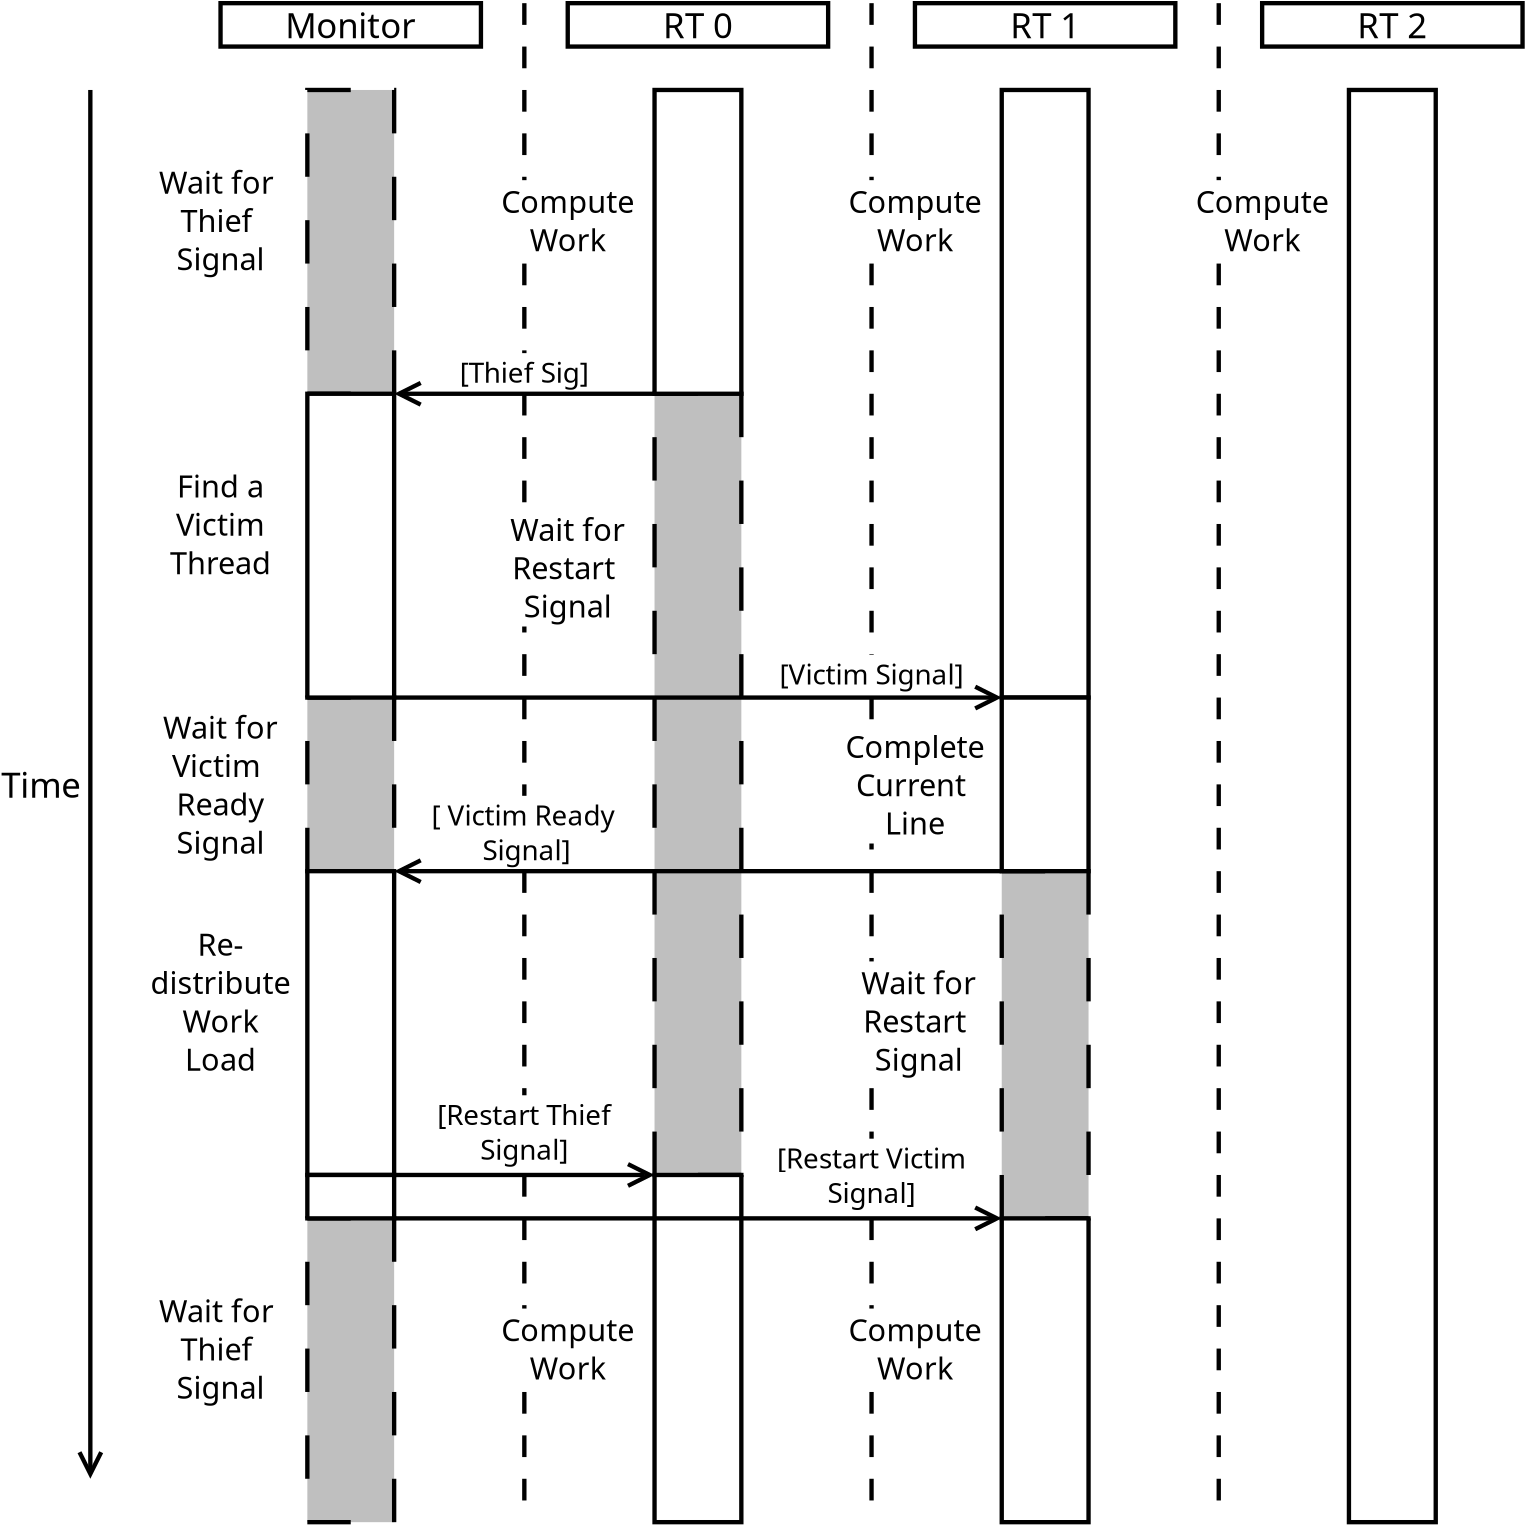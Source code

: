 <?xml version="1.0" encoding="UTF-8"?>
<dia:diagram xmlns:dia="http://www.lysator.liu.se/~alla/dia/">
  <dia:layer name="Background" visible="true" active="true">
    <dia:object type="Standard - Box" version="0" id="O0">
      <dia:attribute name="obj_pos">
        <dia:point val="135,65"/>
      </dia:attribute>
      <dia:attribute name="obj_bb">
        <dia:rectangle val="134.75,64.75;145.25,155.25"/>
      </dia:attribute>
      <dia:attribute name="elem_corner">
        <dia:point val="135,65"/>
      </dia:attribute>
      <dia:attribute name="elem_width">
        <dia:real val="10"/>
      </dia:attribute>
      <dia:attribute name="elem_height">
        <dia:real val="90"/>
      </dia:attribute>
      <dia:attribute name="border_width">
        <dia:real val="0.5"/>
      </dia:attribute>
      <dia:attribute name="inner_color">
        <dia:color val="#bfbfbf"/>
      </dia:attribute>
      <dia:attribute name="show_background">
        <dia:boolean val="true"/>
      </dia:attribute>
      <dia:attribute name="line_style">
        <dia:enum val="1"/>
      </dia:attribute>
      <dia:attribute name="dashlength">
        <dia:real val="5"/>
      </dia:attribute>
    </dia:object>
    <dia:object type="Standard - Box" version="0" id="O1">
      <dia:attribute name="obj_pos">
        <dia:point val="135,155"/>
      </dia:attribute>
      <dia:attribute name="obj_bb">
        <dia:rectangle val="134.75,154.75;145.25,195.25"/>
      </dia:attribute>
      <dia:attribute name="elem_corner">
        <dia:point val="135,155"/>
      </dia:attribute>
      <dia:attribute name="elem_width">
        <dia:real val="10"/>
      </dia:attribute>
      <dia:attribute name="elem_height">
        <dia:real val="40"/>
      </dia:attribute>
      <dia:attribute name="border_width">
        <dia:real val="0.5"/>
      </dia:attribute>
      <dia:attribute name="show_background">
        <dia:boolean val="true"/>
      </dia:attribute>
    </dia:object>
    <dia:object type="Standard - Box" version="0" id="O2">
      <dia:attribute name="obj_pos">
        <dia:point val="95,30"/>
      </dia:attribute>
      <dia:attribute name="obj_bb">
        <dia:rectangle val="94.75,29.75;105.25,65.25"/>
      </dia:attribute>
      <dia:attribute name="elem_corner">
        <dia:point val="95,30"/>
      </dia:attribute>
      <dia:attribute name="elem_width">
        <dia:real val="10"/>
      </dia:attribute>
      <dia:attribute name="elem_height">
        <dia:real val="35"/>
      </dia:attribute>
      <dia:attribute name="border_width">
        <dia:real val="0.5"/>
      </dia:attribute>
      <dia:attribute name="inner_color">
        <dia:color val="#bfbfbf"/>
      </dia:attribute>
      <dia:attribute name="show_background">
        <dia:boolean val="true"/>
      </dia:attribute>
      <dia:attribute name="line_style">
        <dia:enum val="1"/>
      </dia:attribute>
      <dia:attribute name="dashlength">
        <dia:real val="5"/>
      </dia:attribute>
    </dia:object>
    <dia:object type="Standard - Box" version="0" id="O3">
      <dia:attribute name="obj_pos">
        <dia:point val="85,20"/>
      </dia:attribute>
      <dia:attribute name="obj_bb">
        <dia:rectangle val="84.75,19.75;115.25,25.25"/>
      </dia:attribute>
      <dia:attribute name="elem_corner">
        <dia:point val="85,20"/>
      </dia:attribute>
      <dia:attribute name="elem_width">
        <dia:real val="30"/>
      </dia:attribute>
      <dia:attribute name="elem_height">
        <dia:real val="5"/>
      </dia:attribute>
      <dia:attribute name="border_width">
        <dia:real val="0.5"/>
      </dia:attribute>
      <dia:attribute name="show_background">
        <dia:boolean val="true"/>
      </dia:attribute>
    </dia:object>
    <dia:object type="Standard - Box" version="0" id="O4">
      <dia:attribute name="obj_pos">
        <dia:point val="125,20"/>
      </dia:attribute>
      <dia:attribute name="obj_bb">
        <dia:rectangle val="124.75,19.75;155.25,25.25"/>
      </dia:attribute>
      <dia:attribute name="elem_corner">
        <dia:point val="125,20"/>
      </dia:attribute>
      <dia:attribute name="elem_width">
        <dia:real val="30"/>
      </dia:attribute>
      <dia:attribute name="elem_height">
        <dia:real val="5"/>
      </dia:attribute>
      <dia:attribute name="border_width">
        <dia:real val="0.5"/>
      </dia:attribute>
      <dia:attribute name="show_background">
        <dia:boolean val="true"/>
      </dia:attribute>
    </dia:object>
    <dia:object type="Standard - Box" version="0" id="O5">
      <dia:attribute name="obj_pos">
        <dia:point val="165,20"/>
      </dia:attribute>
      <dia:attribute name="obj_bb">
        <dia:rectangle val="164.75,19.75;195.25,25.25"/>
      </dia:attribute>
      <dia:attribute name="elem_corner">
        <dia:point val="165,20"/>
      </dia:attribute>
      <dia:attribute name="elem_width">
        <dia:real val="30"/>
      </dia:attribute>
      <dia:attribute name="elem_height">
        <dia:real val="5"/>
      </dia:attribute>
      <dia:attribute name="border_width">
        <dia:real val="0.5"/>
      </dia:attribute>
      <dia:attribute name="show_background">
        <dia:boolean val="true"/>
      </dia:attribute>
    </dia:object>
    <dia:object type="Standard - Text" version="1" id="O6">
      <dia:attribute name="obj_pos">
        <dia:point val="100,22.5"/>
      </dia:attribute>
      <dia:attribute name="obj_bb">
        <dia:rectangle val="92.397,20.17;107.602,24.83"/>
      </dia:attribute>
      <dia:attribute name="text">
        <dia:composite type="text">
          <dia:attribute name="string">
            <dia:string>#Monitor#</dia:string>
          </dia:attribute>
          <dia:attribute name="font">
            <dia:font family="sans" style="0" name="Helvetica"/>
          </dia:attribute>
          <dia:attribute name="height">
            <dia:real val="5"/>
          </dia:attribute>
          <dia:attribute name="pos">
            <dia:point val="100,23.885"/>
          </dia:attribute>
          <dia:attribute name="color">
            <dia:color val="#000000"/>
          </dia:attribute>
          <dia:attribute name="alignment">
            <dia:enum val="1"/>
          </dia:attribute>
        </dia:composite>
      </dia:attribute>
      <dia:attribute name="valign">
        <dia:enum val="2"/>
      </dia:attribute>
      <dia:connections>
        <dia:connection handle="0" to="O3" connection="8"/>
      </dia:connections>
    </dia:object>
    <dia:object type="Standard - Text" version="1" id="O7">
      <dia:attribute name="obj_pos">
        <dia:point val="140,22.5"/>
      </dia:attribute>
      <dia:attribute name="obj_bb">
        <dia:rectangle val="135.625,20.17;144.375,24.83"/>
      </dia:attribute>
      <dia:attribute name="text">
        <dia:composite type="text">
          <dia:attribute name="string">
            <dia:string>#RT 0#</dia:string>
          </dia:attribute>
          <dia:attribute name="font">
            <dia:font family="sans" style="0" name="Helvetica"/>
          </dia:attribute>
          <dia:attribute name="height">
            <dia:real val="5"/>
          </dia:attribute>
          <dia:attribute name="pos">
            <dia:point val="140,23.885"/>
          </dia:attribute>
          <dia:attribute name="color">
            <dia:color val="#000000"/>
          </dia:attribute>
          <dia:attribute name="alignment">
            <dia:enum val="1"/>
          </dia:attribute>
        </dia:composite>
      </dia:attribute>
      <dia:attribute name="valign">
        <dia:enum val="2"/>
      </dia:attribute>
      <dia:connections>
        <dia:connection handle="0" to="O4" connection="8"/>
      </dia:connections>
    </dia:object>
    <dia:object type="Standard - Text" version="1" id="O8">
      <dia:attribute name="obj_pos">
        <dia:point val="180,22.5"/>
      </dia:attribute>
      <dia:attribute name="obj_bb">
        <dia:rectangle val="175.625,20.17;184.375,24.83"/>
      </dia:attribute>
      <dia:attribute name="text">
        <dia:composite type="text">
          <dia:attribute name="string">
            <dia:string>#RT 1#</dia:string>
          </dia:attribute>
          <dia:attribute name="font">
            <dia:font family="sans" style="0" name="Helvetica"/>
          </dia:attribute>
          <dia:attribute name="height">
            <dia:real val="5"/>
          </dia:attribute>
          <dia:attribute name="pos">
            <dia:point val="180,23.885"/>
          </dia:attribute>
          <dia:attribute name="color">
            <dia:color val="#000000"/>
          </dia:attribute>
          <dia:attribute name="alignment">
            <dia:enum val="1"/>
          </dia:attribute>
        </dia:composite>
      </dia:attribute>
      <dia:attribute name="valign">
        <dia:enum val="2"/>
      </dia:attribute>
      <dia:connections>
        <dia:connection handle="0" to="O5" connection="8"/>
      </dia:connections>
    </dia:object>
    <dia:object type="Standard - Box" version="0" id="O9">
      <dia:attribute name="obj_pos">
        <dia:point val="205,20"/>
      </dia:attribute>
      <dia:attribute name="obj_bb">
        <dia:rectangle val="204.75,19.75;235.25,25.25"/>
      </dia:attribute>
      <dia:attribute name="elem_corner">
        <dia:point val="205,20"/>
      </dia:attribute>
      <dia:attribute name="elem_width">
        <dia:real val="30"/>
      </dia:attribute>
      <dia:attribute name="elem_height">
        <dia:real val="5"/>
      </dia:attribute>
      <dia:attribute name="border_width">
        <dia:real val="0.5"/>
      </dia:attribute>
      <dia:attribute name="show_background">
        <dia:boolean val="true"/>
      </dia:attribute>
    </dia:object>
    <dia:object type="Standard - Text" version="1" id="O10">
      <dia:attribute name="obj_pos">
        <dia:point val="220,22.5"/>
      </dia:attribute>
      <dia:attribute name="obj_bb">
        <dia:rectangle val="215.625,20.17;224.375,24.83"/>
      </dia:attribute>
      <dia:attribute name="text">
        <dia:composite type="text">
          <dia:attribute name="string">
            <dia:string>#RT 2#</dia:string>
          </dia:attribute>
          <dia:attribute name="font">
            <dia:font family="sans" style="0" name="Helvetica"/>
          </dia:attribute>
          <dia:attribute name="height">
            <dia:real val="5"/>
          </dia:attribute>
          <dia:attribute name="pos">
            <dia:point val="220,23.885"/>
          </dia:attribute>
          <dia:attribute name="color">
            <dia:color val="#000000"/>
          </dia:attribute>
          <dia:attribute name="alignment">
            <dia:enum val="1"/>
          </dia:attribute>
        </dia:composite>
      </dia:attribute>
      <dia:attribute name="valign">
        <dia:enum val="2"/>
      </dia:attribute>
      <dia:connections>
        <dia:connection handle="0" to="O9" connection="8"/>
      </dia:connections>
    </dia:object>
    <dia:object type="Standard - Line" version="0" id="O11">
      <dia:attribute name="obj_pos">
        <dia:point val="70,30"/>
      </dia:attribute>
      <dia:attribute name="obj_bb">
        <dia:rectangle val="68.346,29.75;71.654,190.559"/>
      </dia:attribute>
      <dia:attribute name="conn_endpoints">
        <dia:point val="70,30"/>
        <dia:point val="70,190"/>
      </dia:attribute>
      <dia:attribute name="numcp">
        <dia:int val="1"/>
      </dia:attribute>
      <dia:attribute name="line_width">
        <dia:real val="0.5"/>
      </dia:attribute>
      <dia:attribute name="end_arrow">
        <dia:enum val="1"/>
      </dia:attribute>
      <dia:attribute name="end_arrow_length">
        <dia:real val="2.5"/>
      </dia:attribute>
      <dia:attribute name="end_arrow_width">
        <dia:real val="2.5"/>
      </dia:attribute>
    </dia:object>
    <dia:object type="Standard - Text" version="1" id="O12">
      <dia:attribute name="obj_pos">
        <dia:point val="70,110"/>
      </dia:attribute>
      <dia:attribute name="obj_bb">
        <dia:rectangle val="58.938,107.67;70,112.33"/>
      </dia:attribute>
      <dia:attribute name="text">
        <dia:composite type="text">
          <dia:attribute name="string">
            <dia:string>#Time #</dia:string>
          </dia:attribute>
          <dia:attribute name="font">
            <dia:font family="sans" style="0" name="Helvetica"/>
          </dia:attribute>
          <dia:attribute name="height">
            <dia:real val="5"/>
          </dia:attribute>
          <dia:attribute name="pos">
            <dia:point val="70,111.385"/>
          </dia:attribute>
          <dia:attribute name="color">
            <dia:color val="#000000"/>
          </dia:attribute>
          <dia:attribute name="alignment">
            <dia:enum val="2"/>
          </dia:attribute>
        </dia:composite>
      </dia:attribute>
      <dia:attribute name="valign">
        <dia:enum val="2"/>
      </dia:attribute>
      <dia:connections>
        <dia:connection handle="0" to="O11" connection="0"/>
      </dia:connections>
    </dia:object>
    <dia:object type="Standard - Text" version="1" id="O13">
      <dia:attribute name="obj_pos">
        <dia:point val="85,45"/>
      </dia:attribute>
      <dia:attribute name="obj_bb">
        <dia:rectangle val="77.559,38.536;92.441,51.464"/>
      </dia:attribute>
      <dia:attribute name="text">
        <dia:composite type="text">
          <dia:attribute name="string">
            <dia:string>#Wait for 
Thief 
Signal#</dia:string>
          </dia:attribute>
          <dia:attribute name="font">
            <dia:font family="sans" style="0" name="Helvetica"/>
          </dia:attribute>
          <dia:attribute name="height">
            <dia:real val="4.41"/>
          </dia:attribute>
          <dia:attribute name="pos">
            <dia:point val="85,41.812"/>
          </dia:attribute>
          <dia:attribute name="color">
            <dia:color val="#000000"/>
          </dia:attribute>
          <dia:attribute name="alignment">
            <dia:enum val="1"/>
          </dia:attribute>
        </dia:composite>
      </dia:attribute>
      <dia:attribute name="valign">
        <dia:enum val="2"/>
      </dia:attribute>
    </dia:object>
    <dia:object type="Standard - Box" version="0" id="O14">
      <dia:attribute name="obj_pos">
        <dia:point val="135,30"/>
      </dia:attribute>
      <dia:attribute name="obj_bb">
        <dia:rectangle val="134.75,29.75;145.25,65.25"/>
      </dia:attribute>
      <dia:attribute name="elem_corner">
        <dia:point val="135,30"/>
      </dia:attribute>
      <dia:attribute name="elem_width">
        <dia:real val="10"/>
      </dia:attribute>
      <dia:attribute name="elem_height">
        <dia:real val="35"/>
      </dia:attribute>
      <dia:attribute name="border_width">
        <dia:real val="0.5"/>
      </dia:attribute>
      <dia:attribute name="show_background">
        <dia:boolean val="true"/>
      </dia:attribute>
    </dia:object>
    <dia:object type="Standard - Line" version="0" id="O15">
      <dia:attribute name="obj_pos">
        <dia:point val="135,65"/>
      </dia:attribute>
      <dia:attribute name="obj_bb">
        <dia:rectangle val="104.441,63.346;135.25,66.654"/>
      </dia:attribute>
      <dia:attribute name="conn_endpoints">
        <dia:point val="135,65"/>
        <dia:point val="105,65"/>
      </dia:attribute>
      <dia:attribute name="numcp">
        <dia:int val="1"/>
      </dia:attribute>
      <dia:attribute name="line_width">
        <dia:real val="0.5"/>
      </dia:attribute>
      <dia:attribute name="end_arrow">
        <dia:enum val="1"/>
      </dia:attribute>
      <dia:attribute name="end_arrow_length">
        <dia:real val="2.5"/>
      </dia:attribute>
      <dia:attribute name="end_arrow_width">
        <dia:real val="2.5"/>
      </dia:attribute>
      <dia:connections>
        <dia:connection handle="0" to="O14" connection="5"/>
        <dia:connection handle="1" to="O2" connection="7"/>
      </dia:connections>
    </dia:object>
    <dia:object type="Standard - Box" version="0" id="O16">
      <dia:attribute name="obj_pos">
        <dia:point val="175,30"/>
      </dia:attribute>
      <dia:attribute name="obj_bb">
        <dia:rectangle val="174.75,29.75;185.25,100.25"/>
      </dia:attribute>
      <dia:attribute name="elem_corner">
        <dia:point val="175,30"/>
      </dia:attribute>
      <dia:attribute name="elem_width">
        <dia:real val="10"/>
      </dia:attribute>
      <dia:attribute name="elem_height">
        <dia:real val="70"/>
      </dia:attribute>
      <dia:attribute name="border_width">
        <dia:real val="0.5"/>
      </dia:attribute>
      <dia:attribute name="show_background">
        <dia:boolean val="true"/>
      </dia:attribute>
    </dia:object>
    <dia:object type="Standard - Box" version="0" id="O17">
      <dia:attribute name="obj_pos">
        <dia:point val="215,30"/>
      </dia:attribute>
      <dia:attribute name="obj_bb">
        <dia:rectangle val="214.75,29.75;225.25,195.25"/>
      </dia:attribute>
      <dia:attribute name="elem_corner">
        <dia:point val="215,30"/>
      </dia:attribute>
      <dia:attribute name="elem_width">
        <dia:real val="10"/>
      </dia:attribute>
      <dia:attribute name="elem_height">
        <dia:real val="165"/>
      </dia:attribute>
      <dia:attribute name="border_width">
        <dia:real val="0.5"/>
      </dia:attribute>
      <dia:attribute name="show_background">
        <dia:boolean val="true"/>
      </dia:attribute>
    </dia:object>
    <dia:object type="Standard - Line" version="0" id="O18">
      <dia:attribute name="obj_pos">
        <dia:point val="105,100"/>
      </dia:attribute>
      <dia:attribute name="obj_bb">
        <dia:rectangle val="104.75,98.346;175.559,101.655"/>
      </dia:attribute>
      <dia:attribute name="conn_endpoints">
        <dia:point val="105,100"/>
        <dia:point val="175,100"/>
      </dia:attribute>
      <dia:attribute name="numcp">
        <dia:int val="1"/>
      </dia:attribute>
      <dia:attribute name="line_width">
        <dia:real val="0.5"/>
      </dia:attribute>
      <dia:attribute name="end_arrow">
        <dia:enum val="1"/>
      </dia:attribute>
      <dia:attribute name="end_arrow_length">
        <dia:real val="2.5"/>
      </dia:attribute>
      <dia:attribute name="end_arrow_width">
        <dia:real val="2.5"/>
      </dia:attribute>
      <dia:connections>
        <dia:connection handle="0" to="O29" connection="7"/>
        <dia:connection handle="1" to="O16" connection="5"/>
      </dia:connections>
    </dia:object>
    <dia:object type="Standard - Box" version="0" id="O19">
      <dia:attribute name="obj_pos">
        <dia:point val="95,100"/>
      </dia:attribute>
      <dia:attribute name="obj_bb">
        <dia:rectangle val="94.75,99.75;105.25,120.25"/>
      </dia:attribute>
      <dia:attribute name="elem_corner">
        <dia:point val="95,100"/>
      </dia:attribute>
      <dia:attribute name="elem_width">
        <dia:real val="10"/>
      </dia:attribute>
      <dia:attribute name="elem_height">
        <dia:real val="20"/>
      </dia:attribute>
      <dia:attribute name="border_width">
        <dia:real val="0.5"/>
      </dia:attribute>
      <dia:attribute name="inner_color">
        <dia:color val="#bfbfbf"/>
      </dia:attribute>
      <dia:attribute name="show_background">
        <dia:boolean val="true"/>
      </dia:attribute>
      <dia:attribute name="line_style">
        <dia:enum val="1"/>
      </dia:attribute>
      <dia:attribute name="dashlength">
        <dia:real val="5"/>
      </dia:attribute>
    </dia:object>
    <dia:object type="Standard - Line" version="0" id="O20">
      <dia:attribute name="obj_pos">
        <dia:point val="175,120"/>
      </dia:attribute>
      <dia:attribute name="obj_bb">
        <dia:rectangle val="104.441,118.345;175.25,121.655"/>
      </dia:attribute>
      <dia:attribute name="conn_endpoints">
        <dia:point val="175,120"/>
        <dia:point val="105,120"/>
      </dia:attribute>
      <dia:attribute name="numcp">
        <dia:int val="1"/>
      </dia:attribute>
      <dia:attribute name="line_width">
        <dia:real val="0.5"/>
      </dia:attribute>
      <dia:attribute name="end_arrow">
        <dia:enum val="1"/>
      </dia:attribute>
      <dia:attribute name="end_arrow_length">
        <dia:real val="2.5"/>
      </dia:attribute>
      <dia:attribute name="end_arrow_width">
        <dia:real val="2.5"/>
      </dia:attribute>
      <dia:connections>
        <dia:connection handle="0" to="O28" connection="5"/>
        <dia:connection handle="1" to="O19" connection="7"/>
      </dia:connections>
    </dia:object>
    <dia:object type="Standard - Box" version="0" id="O21">
      <dia:attribute name="obj_pos">
        <dia:point val="175,120"/>
      </dia:attribute>
      <dia:attribute name="obj_bb">
        <dia:rectangle val="174.75,119.75;185.25,160.25"/>
      </dia:attribute>
      <dia:attribute name="elem_corner">
        <dia:point val="175,120"/>
      </dia:attribute>
      <dia:attribute name="elem_width">
        <dia:real val="10"/>
      </dia:attribute>
      <dia:attribute name="elem_height">
        <dia:real val="40"/>
      </dia:attribute>
      <dia:attribute name="border_width">
        <dia:real val="0.5"/>
      </dia:attribute>
      <dia:attribute name="inner_color">
        <dia:color val="#bfbfbf"/>
      </dia:attribute>
      <dia:attribute name="show_background">
        <dia:boolean val="true"/>
      </dia:attribute>
      <dia:attribute name="line_style">
        <dia:enum val="1"/>
      </dia:attribute>
      <dia:attribute name="dashlength">
        <dia:real val="5"/>
      </dia:attribute>
    </dia:object>
    <dia:object type="Standard - Box" version="0" id="O22">
      <dia:attribute name="obj_pos">
        <dia:point val="95,120"/>
      </dia:attribute>
      <dia:attribute name="obj_bb">
        <dia:rectangle val="94.75,119.75;105.25,155.25"/>
      </dia:attribute>
      <dia:attribute name="elem_corner">
        <dia:point val="95,120"/>
      </dia:attribute>
      <dia:attribute name="elem_width">
        <dia:real val="10"/>
      </dia:attribute>
      <dia:attribute name="elem_height">
        <dia:real val="35"/>
      </dia:attribute>
      <dia:attribute name="border_width">
        <dia:real val="0.5"/>
      </dia:attribute>
      <dia:attribute name="show_background">
        <dia:boolean val="true"/>
      </dia:attribute>
    </dia:object>
    <dia:object type="Standard - Line" version="0" id="O23">
      <dia:attribute name="obj_pos">
        <dia:point val="105,155"/>
      </dia:attribute>
      <dia:attribute name="obj_bb">
        <dia:rectangle val="104.75,153.345;135.559,156.655"/>
      </dia:attribute>
      <dia:attribute name="conn_endpoints">
        <dia:point val="105,155"/>
        <dia:point val="135,155"/>
      </dia:attribute>
      <dia:attribute name="numcp">
        <dia:int val="1"/>
      </dia:attribute>
      <dia:attribute name="line_width">
        <dia:real val="0.5"/>
      </dia:attribute>
      <dia:attribute name="end_arrow">
        <dia:enum val="1"/>
      </dia:attribute>
      <dia:attribute name="end_arrow_length">
        <dia:real val="2.5"/>
      </dia:attribute>
      <dia:attribute name="end_arrow_width">
        <dia:real val="2.5"/>
      </dia:attribute>
      <dia:connections>
        <dia:connection handle="0" to="O22" connection="7"/>
        <dia:connection handle="1" to="O0" connection="5"/>
      </dia:connections>
    </dia:object>
    <dia:object type="Standard - Line" version="0" id="O24">
      <dia:attribute name="obj_pos">
        <dia:point val="105,160"/>
      </dia:attribute>
      <dia:attribute name="obj_bb">
        <dia:rectangle val="104.75,158.345;175.559,161.655"/>
      </dia:attribute>
      <dia:attribute name="conn_endpoints">
        <dia:point val="105,160"/>
        <dia:point val="175,160"/>
      </dia:attribute>
      <dia:attribute name="numcp">
        <dia:int val="1"/>
      </dia:attribute>
      <dia:attribute name="line_width">
        <dia:real val="0.5"/>
      </dia:attribute>
      <dia:attribute name="end_arrow">
        <dia:enum val="1"/>
      </dia:attribute>
      <dia:attribute name="end_arrow_length">
        <dia:real val="2.5"/>
      </dia:attribute>
      <dia:attribute name="end_arrow_width">
        <dia:real val="2.5"/>
      </dia:attribute>
      <dia:connections>
        <dia:connection handle="0" to="O27" connection="7"/>
        <dia:connection handle="1" to="O21" connection="5"/>
      </dia:connections>
    </dia:object>
    <dia:object type="Standard - Box" version="0" id="O25">
      <dia:attribute name="obj_pos">
        <dia:point val="175,160"/>
      </dia:attribute>
      <dia:attribute name="obj_bb">
        <dia:rectangle val="174.75,159.75;185.25,195.25"/>
      </dia:attribute>
      <dia:attribute name="elem_corner">
        <dia:point val="175,160"/>
      </dia:attribute>
      <dia:attribute name="elem_width">
        <dia:real val="10"/>
      </dia:attribute>
      <dia:attribute name="elem_height">
        <dia:real val="35"/>
      </dia:attribute>
      <dia:attribute name="border_width">
        <dia:real val="0.5"/>
      </dia:attribute>
      <dia:attribute name="show_background">
        <dia:boolean val="true"/>
      </dia:attribute>
    </dia:object>
    <dia:object type="Standard - Box" version="0" id="O26">
      <dia:attribute name="obj_pos">
        <dia:point val="95,160"/>
      </dia:attribute>
      <dia:attribute name="obj_bb">
        <dia:rectangle val="94.75,159.75;105.25,195.25"/>
      </dia:attribute>
      <dia:attribute name="elem_corner">
        <dia:point val="95,160"/>
      </dia:attribute>
      <dia:attribute name="elem_width">
        <dia:real val="10"/>
      </dia:attribute>
      <dia:attribute name="elem_height">
        <dia:real val="35"/>
      </dia:attribute>
      <dia:attribute name="border_width">
        <dia:real val="0.5"/>
      </dia:attribute>
      <dia:attribute name="inner_color">
        <dia:color val="#bfbfbf"/>
      </dia:attribute>
      <dia:attribute name="show_background">
        <dia:boolean val="true"/>
      </dia:attribute>
      <dia:attribute name="line_style">
        <dia:enum val="1"/>
      </dia:attribute>
      <dia:attribute name="dashlength">
        <dia:real val="5"/>
      </dia:attribute>
    </dia:object>
    <dia:object type="Standard - Box" version="0" id="O27">
      <dia:attribute name="obj_pos">
        <dia:point val="95,155"/>
      </dia:attribute>
      <dia:attribute name="obj_bb">
        <dia:rectangle val="94.75,154.75;105.25,160.25"/>
      </dia:attribute>
      <dia:attribute name="elem_corner">
        <dia:point val="95,155"/>
      </dia:attribute>
      <dia:attribute name="elem_width">
        <dia:real val="10"/>
      </dia:attribute>
      <dia:attribute name="elem_height">
        <dia:real val="5"/>
      </dia:attribute>
      <dia:attribute name="border_width">
        <dia:real val="0.5"/>
      </dia:attribute>
      <dia:attribute name="show_background">
        <dia:boolean val="true"/>
      </dia:attribute>
    </dia:object>
    <dia:object type="Standard - Box" version="0" id="O28">
      <dia:attribute name="obj_pos">
        <dia:point val="175,100"/>
      </dia:attribute>
      <dia:attribute name="obj_bb">
        <dia:rectangle val="174.75,99.75;185.25,120.25"/>
      </dia:attribute>
      <dia:attribute name="elem_corner">
        <dia:point val="175,100"/>
      </dia:attribute>
      <dia:attribute name="elem_width">
        <dia:real val="10"/>
      </dia:attribute>
      <dia:attribute name="elem_height">
        <dia:real val="20"/>
      </dia:attribute>
      <dia:attribute name="border_width">
        <dia:real val="0.5"/>
      </dia:attribute>
      <dia:attribute name="show_background">
        <dia:boolean val="true"/>
      </dia:attribute>
    </dia:object>
    <dia:object type="Standard - Box" version="0" id="O29">
      <dia:attribute name="obj_pos">
        <dia:point val="95,65"/>
      </dia:attribute>
      <dia:attribute name="obj_bb">
        <dia:rectangle val="94.75,64.75;105.25,100.25"/>
      </dia:attribute>
      <dia:attribute name="elem_corner">
        <dia:point val="95,65"/>
      </dia:attribute>
      <dia:attribute name="elem_width">
        <dia:real val="10"/>
      </dia:attribute>
      <dia:attribute name="elem_height">
        <dia:real val="35"/>
      </dia:attribute>
      <dia:attribute name="border_width">
        <dia:real val="0.5"/>
      </dia:attribute>
      <dia:attribute name="show_background">
        <dia:boolean val="true"/>
      </dia:attribute>
    </dia:object>
    <dia:object type="Standard - Line" version="0" id="O30">
      <dia:attribute name="obj_pos">
        <dia:point val="120,20"/>
      </dia:attribute>
      <dia:attribute name="obj_bb">
        <dia:rectangle val="119.75,19.75;120.25,195.25"/>
      </dia:attribute>
      <dia:attribute name="conn_endpoints">
        <dia:point val="120,20"/>
        <dia:point val="120,195"/>
      </dia:attribute>
      <dia:attribute name="numcp">
        <dia:int val="1"/>
      </dia:attribute>
      <dia:attribute name="line_width">
        <dia:real val="0.5"/>
      </dia:attribute>
      <dia:attribute name="line_style">
        <dia:enum val="1"/>
      </dia:attribute>
      <dia:attribute name="dashlength">
        <dia:real val="2.5"/>
      </dia:attribute>
    </dia:object>
    <dia:object type="Standard - Line" version="0" id="O31">
      <dia:attribute name="obj_pos">
        <dia:point val="160,20"/>
      </dia:attribute>
      <dia:attribute name="obj_bb">
        <dia:rectangle val="159.75,19.75;160.25,195.25"/>
      </dia:attribute>
      <dia:attribute name="conn_endpoints">
        <dia:point val="160,20"/>
        <dia:point val="160,195"/>
      </dia:attribute>
      <dia:attribute name="numcp">
        <dia:int val="1"/>
      </dia:attribute>
      <dia:attribute name="line_width">
        <dia:real val="0.5"/>
      </dia:attribute>
      <dia:attribute name="line_style">
        <dia:enum val="1"/>
      </dia:attribute>
      <dia:attribute name="dashlength">
        <dia:real val="2.5"/>
      </dia:attribute>
    </dia:object>
    <dia:object type="Standard - Line" version="0" id="O32">
      <dia:attribute name="obj_pos">
        <dia:point val="200,20"/>
      </dia:attribute>
      <dia:attribute name="obj_bb">
        <dia:rectangle val="199.75,19.75;200.25,195.25"/>
      </dia:attribute>
      <dia:attribute name="conn_endpoints">
        <dia:point val="200,20"/>
        <dia:point val="200,195"/>
      </dia:attribute>
      <dia:attribute name="numcp">
        <dia:int val="1"/>
      </dia:attribute>
      <dia:attribute name="line_width">
        <dia:real val="0.5"/>
      </dia:attribute>
      <dia:attribute name="line_style">
        <dia:enum val="1"/>
      </dia:attribute>
      <dia:attribute name="dashlength">
        <dia:real val="2.5"/>
      </dia:attribute>
    </dia:object>
    <dia:object type="Standard - Text" version="1" id="O33">
      <dia:attribute name="obj_pos">
        <dia:point val="120,62.5"/>
      </dia:attribute>
      <dia:attribute name="obj_bb">
        <dia:rectangle val="111.781,60.636;128.219,64.364"/>
      </dia:attribute>
      <dia:attribute name="text">
        <dia:composite type="text">
          <dia:attribute name="string">
            <dia:string>#[Thief Sig]#</dia:string>
          </dia:attribute>
          <dia:attribute name="font">
            <dia:font family="sans" style="0" name="Helvetica"/>
          </dia:attribute>
          <dia:attribute name="height">
            <dia:real val="4"/>
          </dia:attribute>
          <dia:attribute name="pos">
            <dia:point val="120,63.609"/>
          </dia:attribute>
          <dia:attribute name="color">
            <dia:color val="#000000"/>
          </dia:attribute>
          <dia:attribute name="alignment">
            <dia:enum val="1"/>
          </dia:attribute>
        </dia:composite>
      </dia:attribute>
      <dia:attribute name="valign">
        <dia:enum val="2"/>
      </dia:attribute>
      <dia:attribute name="fill_color">
        <dia:color val="#ffffff"/>
      </dia:attribute>
      <dia:attribute name="show_background">
        <dia:boolean val="true"/>
      </dia:attribute>
    </dia:object>
    <dia:object type="Standard - Text" version="1" id="O34">
      <dia:attribute name="obj_pos">
        <dia:point val="85,80"/>
      </dia:attribute>
      <dia:attribute name="obj_bb">
        <dia:rectangle val="78.832,73.537;91.168,86.463"/>
      </dia:attribute>
      <dia:attribute name="text">
        <dia:composite type="text">
          <dia:attribute name="string">
            <dia:string>#Find a
Victim
Thread#</dia:string>
          </dia:attribute>
          <dia:attribute name="font">
            <dia:font family="sans" style="0" name="Helvetica"/>
          </dia:attribute>
          <dia:attribute name="height">
            <dia:real val="4.41"/>
          </dia:attribute>
          <dia:attribute name="pos">
            <dia:point val="85,76.811"/>
          </dia:attribute>
          <dia:attribute name="color">
            <dia:color val="#000000"/>
          </dia:attribute>
          <dia:attribute name="alignment">
            <dia:enum val="1"/>
          </dia:attribute>
        </dia:composite>
      </dia:attribute>
      <dia:attribute name="valign">
        <dia:enum val="2"/>
      </dia:attribute>
      <dia:attribute name="fill_color">
        <dia:color val="#ffffff"/>
      </dia:attribute>
      <dia:attribute name="show_background">
        <dia:boolean val="true"/>
      </dia:attribute>
    </dia:object>
    <dia:object type="Standard - Text" version="1" id="O35">
      <dia:attribute name="obj_pos">
        <dia:point val="125,85"/>
      </dia:attribute>
      <dia:attribute name="obj_bb">
        <dia:rectangle val="118.1,78.537;131.9,91.463"/>
      </dia:attribute>
      <dia:attribute name="text">
        <dia:composite type="text">
          <dia:attribute name="string">
            <dia:string>#Wait for
Restart 
Signal#</dia:string>
          </dia:attribute>
          <dia:attribute name="font">
            <dia:font family="sans" style="0" name="Helvetica"/>
          </dia:attribute>
          <dia:attribute name="height">
            <dia:real val="4.41"/>
          </dia:attribute>
          <dia:attribute name="pos">
            <dia:point val="125,81.811"/>
          </dia:attribute>
          <dia:attribute name="color">
            <dia:color val="#000000"/>
          </dia:attribute>
          <dia:attribute name="alignment">
            <dia:enum val="1"/>
          </dia:attribute>
        </dia:composite>
      </dia:attribute>
      <dia:attribute name="valign">
        <dia:enum val="2"/>
      </dia:attribute>
      <dia:attribute name="fill_color">
        <dia:color val="#ffffff"/>
      </dia:attribute>
      <dia:attribute name="show_background">
        <dia:boolean val="true"/>
      </dia:attribute>
    </dia:object>
    <dia:object type="Standard - Text" version="1" id="O36">
      <dia:attribute name="obj_pos">
        <dia:point val="160,97.25"/>
      </dia:attribute>
      <dia:attribute name="obj_bb">
        <dia:rectangle val="148.311,95.386;171.689,99.114"/>
      </dia:attribute>
      <dia:attribute name="text">
        <dia:composite type="text">
          <dia:attribute name="string">
            <dia:string>#[Victim Signal]#</dia:string>
          </dia:attribute>
          <dia:attribute name="font">
            <dia:font family="sans" style="0" name="Helvetica"/>
          </dia:attribute>
          <dia:attribute name="height">
            <dia:real val="4"/>
          </dia:attribute>
          <dia:attribute name="pos">
            <dia:point val="160,98.359"/>
          </dia:attribute>
          <dia:attribute name="color">
            <dia:color val="#000000"/>
          </dia:attribute>
          <dia:attribute name="alignment">
            <dia:enum val="1"/>
          </dia:attribute>
        </dia:composite>
      </dia:attribute>
      <dia:attribute name="valign">
        <dia:enum val="2"/>
      </dia:attribute>
      <dia:attribute name="fill_color">
        <dia:color val="#ffffff"/>
      </dia:attribute>
      <dia:attribute name="show_background">
        <dia:boolean val="true"/>
      </dia:attribute>
    </dia:object>
    <dia:object type="Standard - Text" version="1" id="O37">
      <dia:attribute name="obj_pos">
        <dia:point val="165,110"/>
      </dia:attribute>
      <dia:attribute name="obj_bb">
        <dia:rectangle val="156.5,103.537;173.5,116.463"/>
      </dia:attribute>
      <dia:attribute name="text">
        <dia:composite type="text">
          <dia:attribute name="string">
            <dia:string>#Complete
Current 
Line#</dia:string>
          </dia:attribute>
          <dia:attribute name="font">
            <dia:font family="sans" style="0" name="Helvetica"/>
          </dia:attribute>
          <dia:attribute name="height">
            <dia:real val="4.41"/>
          </dia:attribute>
          <dia:attribute name="pos">
            <dia:point val="165,106.812"/>
          </dia:attribute>
          <dia:attribute name="color">
            <dia:color val="#000000"/>
          </dia:attribute>
          <dia:attribute name="alignment">
            <dia:enum val="1"/>
          </dia:attribute>
        </dia:composite>
      </dia:attribute>
      <dia:attribute name="valign">
        <dia:enum val="2"/>
      </dia:attribute>
      <dia:attribute name="fill_color">
        <dia:color val="#ffffff"/>
      </dia:attribute>
      <dia:attribute name="show_background">
        <dia:boolean val="true"/>
      </dia:attribute>
    </dia:object>
    <dia:object type="Standard - Text" version="1" id="O38">
      <dia:attribute name="obj_pos">
        <dia:point val="120.25,115.5"/>
      </dia:attribute>
      <dia:attribute name="obj_bb">
        <dia:rectangle val="108.115,111.636;132.385,119.364"/>
      </dia:attribute>
      <dia:attribute name="text">
        <dia:composite type="text">
          <dia:attribute name="string">
            <dia:string>#[ Victim Ready 
Signal]#</dia:string>
          </dia:attribute>
          <dia:attribute name="font">
            <dia:font family="sans" style="0" name="Helvetica"/>
          </dia:attribute>
          <dia:attribute name="height">
            <dia:real val="4"/>
          </dia:attribute>
          <dia:attribute name="pos">
            <dia:point val="120.25,114.609"/>
          </dia:attribute>
          <dia:attribute name="color">
            <dia:color val="#000000"/>
          </dia:attribute>
          <dia:attribute name="alignment">
            <dia:enum val="1"/>
          </dia:attribute>
        </dia:composite>
      </dia:attribute>
      <dia:attribute name="valign">
        <dia:enum val="2"/>
      </dia:attribute>
      <dia:attribute name="fill_color">
        <dia:color val="#ffffff"/>
      </dia:attribute>
      <dia:attribute name="show_background">
        <dia:boolean val="true"/>
      </dia:attribute>
    </dia:object>
    <dia:object type="Standard - Text" version="1" id="O39">
      <dia:attribute name="obj_pos">
        <dia:point val="85,110"/>
      </dia:attribute>
      <dia:attribute name="obj_bb">
        <dia:rectangle val="78.12,101.332;91.88,118.668"/>
      </dia:attribute>
      <dia:attribute name="text">
        <dia:composite type="text">
          <dia:attribute name="string">
            <dia:string>#Wait for
Victim 
Ready
Signal#</dia:string>
          </dia:attribute>
          <dia:attribute name="font">
            <dia:font family="sans" style="0" name="Helvetica"/>
          </dia:attribute>
          <dia:attribute name="height">
            <dia:real val="4.41"/>
          </dia:attribute>
          <dia:attribute name="pos">
            <dia:point val="85,104.607"/>
          </dia:attribute>
          <dia:attribute name="color">
            <dia:color val="#000000"/>
          </dia:attribute>
          <dia:attribute name="alignment">
            <dia:enum val="1"/>
          </dia:attribute>
        </dia:composite>
      </dia:attribute>
      <dia:attribute name="valign">
        <dia:enum val="2"/>
      </dia:attribute>
      <dia:attribute name="fill_color">
        <dia:color val="#ffffff"/>
      </dia:attribute>
      <dia:attribute name="show_background">
        <dia:boolean val="true"/>
      </dia:attribute>
    </dia:object>
    <dia:object type="Standard - Text" version="1" id="O40">
      <dia:attribute name="obj_pos">
        <dia:point val="85,135"/>
      </dia:attribute>
      <dia:attribute name="obj_bb">
        <dia:rectangle val="76.551,126.332;93.449,143.668"/>
      </dia:attribute>
      <dia:attribute name="text">
        <dia:composite type="text">
          <dia:attribute name="string">
            <dia:string>#Re-
distribute
Work
Load#</dia:string>
          </dia:attribute>
          <dia:attribute name="font">
            <dia:font family="sans" style="0" name="Helvetica"/>
          </dia:attribute>
          <dia:attribute name="height">
            <dia:real val="4.41"/>
          </dia:attribute>
          <dia:attribute name="pos">
            <dia:point val="85,129.607"/>
          </dia:attribute>
          <dia:attribute name="color">
            <dia:color val="#000000"/>
          </dia:attribute>
          <dia:attribute name="alignment">
            <dia:enum val="1"/>
          </dia:attribute>
        </dia:composite>
      </dia:attribute>
      <dia:attribute name="valign">
        <dia:enum val="2"/>
      </dia:attribute>
      <dia:attribute name="fill_color">
        <dia:color val="#ffffff"/>
      </dia:attribute>
      <dia:attribute name="show_background">
        <dia:boolean val="true"/>
      </dia:attribute>
    </dia:object>
    <dia:object type="Standard - Text" version="1" id="O41">
      <dia:attribute name="obj_pos">
        <dia:point val="85,175"/>
      </dia:attribute>
      <dia:attribute name="obj_bb">
        <dia:rectangle val="77.559,168.537;92.441,181.463"/>
      </dia:attribute>
      <dia:attribute name="text">
        <dia:composite type="text">
          <dia:attribute name="string">
            <dia:string>#Wait for 
Thief 
Signal#</dia:string>
          </dia:attribute>
          <dia:attribute name="font">
            <dia:font family="sans" style="0" name="Helvetica"/>
          </dia:attribute>
          <dia:attribute name="height">
            <dia:real val="4.41"/>
          </dia:attribute>
          <dia:attribute name="pos">
            <dia:point val="85,171.812"/>
          </dia:attribute>
          <dia:attribute name="color">
            <dia:color val="#000000"/>
          </dia:attribute>
          <dia:attribute name="alignment">
            <dia:enum val="1"/>
          </dia:attribute>
        </dia:composite>
      </dia:attribute>
      <dia:attribute name="valign">
        <dia:enum val="2"/>
      </dia:attribute>
      <dia:attribute name="fill_color">
        <dia:color val="#ffffff"/>
      </dia:attribute>
      <dia:attribute name="show_background">
        <dia:boolean val="true"/>
      </dia:attribute>
    </dia:object>
    <dia:object type="Standard - Text" version="1" id="O42">
      <dia:attribute name="obj_pos">
        <dia:point val="120,150"/>
      </dia:attribute>
      <dia:attribute name="obj_bb">
        <dia:rectangle val="109.131,146.136;130.869,153.864"/>
      </dia:attribute>
      <dia:attribute name="text">
        <dia:composite type="text">
          <dia:attribute name="string">
            <dia:string>#[Restart Thief
Signal]#</dia:string>
          </dia:attribute>
          <dia:attribute name="font">
            <dia:font family="sans" style="0" name="Helvetica"/>
          </dia:attribute>
          <dia:attribute name="height">
            <dia:real val="4"/>
          </dia:attribute>
          <dia:attribute name="pos">
            <dia:point val="120,149.109"/>
          </dia:attribute>
          <dia:attribute name="color">
            <dia:color val="#000000"/>
          </dia:attribute>
          <dia:attribute name="alignment">
            <dia:enum val="1"/>
          </dia:attribute>
        </dia:composite>
      </dia:attribute>
      <dia:attribute name="valign">
        <dia:enum val="2"/>
      </dia:attribute>
      <dia:attribute name="fill_color">
        <dia:color val="#ffffff"/>
      </dia:attribute>
      <dia:attribute name="show_background">
        <dia:boolean val="true"/>
      </dia:attribute>
    </dia:object>
    <dia:object type="Standard - Text" version="1" id="O43">
      <dia:attribute name="obj_pos">
        <dia:point val="160,155"/>
      </dia:attribute>
      <dia:attribute name="obj_bb">
        <dia:rectangle val="148.1,151.136;171.9,158.864"/>
      </dia:attribute>
      <dia:attribute name="text">
        <dia:composite type="text">
          <dia:attribute name="string">
            <dia:string>#[Restart Victim
Signal]#</dia:string>
          </dia:attribute>
          <dia:attribute name="font">
            <dia:font family="sans" style="0" name="Helvetica"/>
          </dia:attribute>
          <dia:attribute name="height">
            <dia:real val="4"/>
          </dia:attribute>
          <dia:attribute name="pos">
            <dia:point val="160,154.109"/>
          </dia:attribute>
          <dia:attribute name="color">
            <dia:color val="#000000"/>
          </dia:attribute>
          <dia:attribute name="alignment">
            <dia:enum val="1"/>
          </dia:attribute>
        </dia:composite>
      </dia:attribute>
      <dia:attribute name="valign">
        <dia:enum val="2"/>
      </dia:attribute>
      <dia:attribute name="fill_color">
        <dia:color val="#ffffff"/>
      </dia:attribute>
      <dia:attribute name="show_background">
        <dia:boolean val="true"/>
      </dia:attribute>
    </dia:object>
    <dia:object type="Standard - Text" version="1" id="O44">
      <dia:attribute name="obj_pos">
        <dia:point val="125,175"/>
      </dia:attribute>
      <dia:attribute name="obj_bb">
        <dia:rectangle val="116.957,170.741;133.042,179.259"/>
      </dia:attribute>
      <dia:attribute name="text">
        <dia:composite type="text">
          <dia:attribute name="string">
            <dia:string>#Compute
Work#</dia:string>
          </dia:attribute>
          <dia:attribute name="font">
            <dia:font family="sans" style="0" name="Helvetica"/>
          </dia:attribute>
          <dia:attribute name="height">
            <dia:real val="4.41"/>
          </dia:attribute>
          <dia:attribute name="pos">
            <dia:point val="125,174.016"/>
          </dia:attribute>
          <dia:attribute name="color">
            <dia:color val="#000000"/>
          </dia:attribute>
          <dia:attribute name="alignment">
            <dia:enum val="1"/>
          </dia:attribute>
        </dia:composite>
      </dia:attribute>
      <dia:attribute name="valign">
        <dia:enum val="2"/>
      </dia:attribute>
      <dia:attribute name="fill_color">
        <dia:color val="#ffffff"/>
      </dia:attribute>
      <dia:attribute name="show_background">
        <dia:boolean val="true"/>
      </dia:attribute>
    </dia:object>
    <dia:object type="Standard - Text" version="1" id="O45">
      <dia:attribute name="obj_pos">
        <dia:point val="165,175"/>
      </dia:attribute>
      <dia:attribute name="obj_bb">
        <dia:rectangle val="156.958,170.741;173.043,179.259"/>
      </dia:attribute>
      <dia:attribute name="text">
        <dia:composite type="text">
          <dia:attribute name="string">
            <dia:string>#Compute
Work#</dia:string>
          </dia:attribute>
          <dia:attribute name="font">
            <dia:font family="sans" style="0" name="Helvetica"/>
          </dia:attribute>
          <dia:attribute name="height">
            <dia:real val="4.41"/>
          </dia:attribute>
          <dia:attribute name="pos">
            <dia:point val="165,174.016"/>
          </dia:attribute>
          <dia:attribute name="color">
            <dia:color val="#000000"/>
          </dia:attribute>
          <dia:attribute name="alignment">
            <dia:enum val="1"/>
          </dia:attribute>
        </dia:composite>
      </dia:attribute>
      <dia:attribute name="valign">
        <dia:enum val="2"/>
      </dia:attribute>
      <dia:attribute name="fill_color">
        <dia:color val="#ffffff"/>
      </dia:attribute>
      <dia:attribute name="show_background">
        <dia:boolean val="true"/>
      </dia:attribute>
    </dia:object>
    <dia:object type="Standard - Text" version="1" id="O46">
      <dia:attribute name="obj_pos">
        <dia:point val="125,45"/>
      </dia:attribute>
      <dia:attribute name="obj_bb">
        <dia:rectangle val="116.957,40.741;133.042,49.259"/>
      </dia:attribute>
      <dia:attribute name="text">
        <dia:composite type="text">
          <dia:attribute name="string">
            <dia:string>#Compute
Work#</dia:string>
          </dia:attribute>
          <dia:attribute name="font">
            <dia:font family="sans" style="0" name="Helvetica"/>
          </dia:attribute>
          <dia:attribute name="height">
            <dia:real val="4.41"/>
          </dia:attribute>
          <dia:attribute name="pos">
            <dia:point val="125,44.016"/>
          </dia:attribute>
          <dia:attribute name="color">
            <dia:color val="#000000"/>
          </dia:attribute>
          <dia:attribute name="alignment">
            <dia:enum val="1"/>
          </dia:attribute>
        </dia:composite>
      </dia:attribute>
      <dia:attribute name="valign">
        <dia:enum val="2"/>
      </dia:attribute>
      <dia:attribute name="fill_color">
        <dia:color val="#ffffff"/>
      </dia:attribute>
      <dia:attribute name="show_background">
        <dia:boolean val="true"/>
      </dia:attribute>
    </dia:object>
    <dia:object type="Standard - Text" version="1" id="O47">
      <dia:attribute name="obj_pos">
        <dia:point val="165,45"/>
      </dia:attribute>
      <dia:attribute name="obj_bb">
        <dia:rectangle val="156.958,40.741;173.043,49.259"/>
      </dia:attribute>
      <dia:attribute name="text">
        <dia:composite type="text">
          <dia:attribute name="string">
            <dia:string>#Compute
Work#</dia:string>
          </dia:attribute>
          <dia:attribute name="font">
            <dia:font family="sans" style="0" name="Helvetica"/>
          </dia:attribute>
          <dia:attribute name="height">
            <dia:real val="4.41"/>
          </dia:attribute>
          <dia:attribute name="pos">
            <dia:point val="165,44.016"/>
          </dia:attribute>
          <dia:attribute name="color">
            <dia:color val="#000000"/>
          </dia:attribute>
          <dia:attribute name="alignment">
            <dia:enum val="1"/>
          </dia:attribute>
        </dia:composite>
      </dia:attribute>
      <dia:attribute name="valign">
        <dia:enum val="2"/>
      </dia:attribute>
      <dia:attribute name="fill_color">
        <dia:color val="#ffffff"/>
      </dia:attribute>
      <dia:attribute name="show_background">
        <dia:boolean val="true"/>
      </dia:attribute>
    </dia:object>
    <dia:object type="Standard - Text" version="1" id="O48">
      <dia:attribute name="obj_pos">
        <dia:point val="205,45"/>
      </dia:attribute>
      <dia:attribute name="obj_bb">
        <dia:rectangle val="196.958,40.741;213.043,49.259"/>
      </dia:attribute>
      <dia:attribute name="text">
        <dia:composite type="text">
          <dia:attribute name="string">
            <dia:string>#Compute
Work#</dia:string>
          </dia:attribute>
          <dia:attribute name="font">
            <dia:font family="sans" style="0" name="Helvetica"/>
          </dia:attribute>
          <dia:attribute name="height">
            <dia:real val="4.41"/>
          </dia:attribute>
          <dia:attribute name="pos">
            <dia:point val="205,44.016"/>
          </dia:attribute>
          <dia:attribute name="color">
            <dia:color val="#000000"/>
          </dia:attribute>
          <dia:attribute name="alignment">
            <dia:enum val="1"/>
          </dia:attribute>
        </dia:composite>
      </dia:attribute>
      <dia:attribute name="valign">
        <dia:enum val="2"/>
      </dia:attribute>
      <dia:attribute name="fill_color">
        <dia:color val="#ffffff"/>
      </dia:attribute>
      <dia:attribute name="show_background">
        <dia:boolean val="true"/>
      </dia:attribute>
    </dia:object>
    <dia:object type="Standard - Text" version="1" id="O49">
      <dia:attribute name="obj_pos">
        <dia:point val="165.435,137.213"/>
      </dia:attribute>
      <dia:attribute name="obj_bb">
        <dia:rectangle val="158.432,130.596;172.335,143.831"/>
      </dia:attribute>
      <dia:attribute name="text">
        <dia:composite type="text">
          <dia:attribute name="string">
            <dia:string>#Wait for
Restart 
Signal#</dia:string>
          </dia:attribute>
          <dia:attribute name="font">
            <dia:font family="sans" style="0" name="Helvetica"/>
          </dia:attribute>
          <dia:attribute name="height">
            <dia:real val="4.41"/>
          </dia:attribute>
          <dia:attribute name="pos">
            <dia:point val="165.435,133.974"/>
          </dia:attribute>
          <dia:attribute name="color">
            <dia:color val="#000000"/>
          </dia:attribute>
          <dia:attribute name="alignment">
            <dia:enum val="1"/>
          </dia:attribute>
        </dia:composite>
      </dia:attribute>
      <dia:attribute name="valign">
        <dia:enum val="2"/>
      </dia:attribute>
      <dia:attribute name="fill_color">
        <dia:color val="#ffffff"/>
      </dia:attribute>
      <dia:attribute name="show_background">
        <dia:boolean val="true"/>
      </dia:attribute>
    </dia:object>
  </dia:layer>
</dia:diagram>

